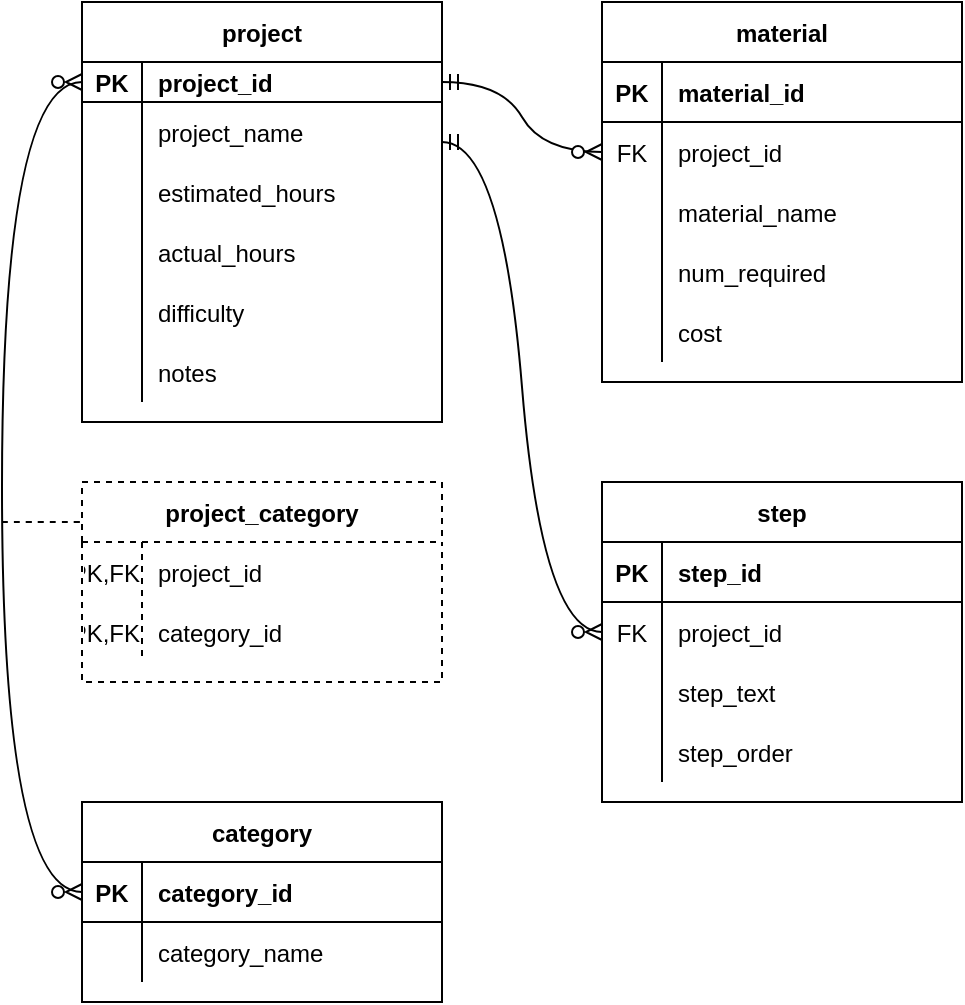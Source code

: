 <mxfile version="20.2.3" type="device"><diagram id="fUat5lkO9XodyyT2utKo" name="Page-1"><mxGraphModel dx="868" dy="553" grid="1" gridSize="10" guides="1" tooltips="1" connect="1" arrows="1" fold="1" page="1" pageScale="1" pageWidth="850" pageHeight="1100" math="0" shadow="0"><root><mxCell id="0"/><mxCell id="1" parent="0"/><mxCell id="f1u7NqMYXw3Qd8jjTcq7-1" value="project" style="shape=table;startSize=30;container=1;collapsible=1;childLayout=tableLayout;fixedRows=1;rowLines=0;fontStyle=1;align=center;resizeLast=1;" vertex="1" parent="1"><mxGeometry x="100" y="80" width="180" height="210" as="geometry"/></mxCell><mxCell id="f1u7NqMYXw3Qd8jjTcq7-2" value="" style="shape=tableRow;horizontal=0;startSize=0;swimlaneHead=0;swimlaneBody=0;fillColor=none;collapsible=0;dropTarget=0;points=[[0,0.5],[1,0.5]];portConstraint=eastwest;top=0;left=0;right=0;bottom=1;" vertex="1" parent="f1u7NqMYXw3Qd8jjTcq7-1"><mxGeometry y="30" width="180" height="20" as="geometry"/></mxCell><mxCell id="f1u7NqMYXw3Qd8jjTcq7-3" value="PK" style="shape=partialRectangle;connectable=0;fillColor=none;top=0;left=0;bottom=0;right=0;fontStyle=1;overflow=hidden;" vertex="1" parent="f1u7NqMYXw3Qd8jjTcq7-2"><mxGeometry width="30" height="20" as="geometry"><mxRectangle width="30" height="20" as="alternateBounds"/></mxGeometry></mxCell><mxCell id="f1u7NqMYXw3Qd8jjTcq7-4" value="project_id" style="shape=partialRectangle;connectable=0;fillColor=none;top=0;left=0;bottom=0;right=0;align=left;spacingLeft=6;fontStyle=1;overflow=hidden;" vertex="1" parent="f1u7NqMYXw3Qd8jjTcq7-2"><mxGeometry x="30" width="150" height="20" as="geometry"><mxRectangle width="150" height="20" as="alternateBounds"/></mxGeometry></mxCell><mxCell id="f1u7NqMYXw3Qd8jjTcq7-5" value="" style="shape=tableRow;horizontal=0;startSize=0;swimlaneHead=0;swimlaneBody=0;fillColor=none;collapsible=0;dropTarget=0;points=[[0,0.5],[1,0.5]];portConstraint=eastwest;top=0;left=0;right=0;bottom=0;" vertex="1" parent="f1u7NqMYXw3Qd8jjTcq7-1"><mxGeometry y="50" width="180" height="30" as="geometry"/></mxCell><mxCell id="f1u7NqMYXw3Qd8jjTcq7-6" value="" style="shape=partialRectangle;connectable=0;fillColor=none;top=0;left=0;bottom=0;right=0;editable=1;overflow=hidden;" vertex="1" parent="f1u7NqMYXw3Qd8jjTcq7-5"><mxGeometry width="30" height="30" as="geometry"><mxRectangle width="30" height="30" as="alternateBounds"/></mxGeometry></mxCell><mxCell id="f1u7NqMYXw3Qd8jjTcq7-7" value="project_name" style="shape=partialRectangle;connectable=0;fillColor=none;top=0;left=0;bottom=0;right=0;align=left;spacingLeft=6;overflow=hidden;" vertex="1" parent="f1u7NqMYXw3Qd8jjTcq7-5"><mxGeometry x="30" width="150" height="30" as="geometry"><mxRectangle width="150" height="30" as="alternateBounds"/></mxGeometry></mxCell><mxCell id="f1u7NqMYXw3Qd8jjTcq7-8" value="" style="shape=tableRow;horizontal=0;startSize=0;swimlaneHead=0;swimlaneBody=0;fillColor=none;collapsible=0;dropTarget=0;points=[[0,0.5],[1,0.5]];portConstraint=eastwest;top=0;left=0;right=0;bottom=0;" vertex="1" parent="f1u7NqMYXw3Qd8jjTcq7-1"><mxGeometry y="80" width="180" height="30" as="geometry"/></mxCell><mxCell id="f1u7NqMYXw3Qd8jjTcq7-9" value="" style="shape=partialRectangle;connectable=0;fillColor=none;top=0;left=0;bottom=0;right=0;editable=1;overflow=hidden;" vertex="1" parent="f1u7NqMYXw3Qd8jjTcq7-8"><mxGeometry width="30" height="30" as="geometry"><mxRectangle width="30" height="30" as="alternateBounds"/></mxGeometry></mxCell><mxCell id="f1u7NqMYXw3Qd8jjTcq7-10" value="estimated_hours" style="shape=partialRectangle;connectable=0;fillColor=none;top=0;left=0;bottom=0;right=0;align=left;spacingLeft=6;overflow=hidden;" vertex="1" parent="f1u7NqMYXw3Qd8jjTcq7-8"><mxGeometry x="30" width="150" height="30" as="geometry"><mxRectangle width="150" height="30" as="alternateBounds"/></mxGeometry></mxCell><mxCell id="f1u7NqMYXw3Qd8jjTcq7-11" value="" style="shape=tableRow;horizontal=0;startSize=0;swimlaneHead=0;swimlaneBody=0;fillColor=none;collapsible=0;dropTarget=0;points=[[0,0.5],[1,0.5]];portConstraint=eastwest;top=0;left=0;right=0;bottom=0;" vertex="1" parent="f1u7NqMYXw3Qd8jjTcq7-1"><mxGeometry y="110" width="180" height="30" as="geometry"/></mxCell><mxCell id="f1u7NqMYXw3Qd8jjTcq7-12" value="" style="shape=partialRectangle;connectable=0;fillColor=none;top=0;left=0;bottom=0;right=0;editable=1;overflow=hidden;" vertex="1" parent="f1u7NqMYXw3Qd8jjTcq7-11"><mxGeometry width="30" height="30" as="geometry"><mxRectangle width="30" height="30" as="alternateBounds"/></mxGeometry></mxCell><mxCell id="f1u7NqMYXw3Qd8jjTcq7-13" value="actual_hours" style="shape=partialRectangle;connectable=0;fillColor=none;top=0;left=0;bottom=0;right=0;align=left;spacingLeft=6;overflow=hidden;" vertex="1" parent="f1u7NqMYXw3Qd8jjTcq7-11"><mxGeometry x="30" width="150" height="30" as="geometry"><mxRectangle width="150" height="30" as="alternateBounds"/></mxGeometry></mxCell><mxCell id="f1u7NqMYXw3Qd8jjTcq7-14" style="shape=tableRow;horizontal=0;startSize=0;swimlaneHead=0;swimlaneBody=0;fillColor=none;collapsible=0;dropTarget=0;points=[[0,0.5],[1,0.5]];portConstraint=eastwest;top=0;left=0;right=0;bottom=0;" vertex="1" parent="f1u7NqMYXw3Qd8jjTcq7-1"><mxGeometry y="140" width="180" height="30" as="geometry"/></mxCell><mxCell id="f1u7NqMYXw3Qd8jjTcq7-15" style="shape=partialRectangle;connectable=0;fillColor=none;top=0;left=0;bottom=0;right=0;editable=1;overflow=hidden;" vertex="1" parent="f1u7NqMYXw3Qd8jjTcq7-14"><mxGeometry width="30" height="30" as="geometry"><mxRectangle width="30" height="30" as="alternateBounds"/></mxGeometry></mxCell><mxCell id="f1u7NqMYXw3Qd8jjTcq7-16" value="difficulty" style="shape=partialRectangle;connectable=0;fillColor=none;top=0;left=0;bottom=0;right=0;align=left;spacingLeft=6;overflow=hidden;" vertex="1" parent="f1u7NqMYXw3Qd8jjTcq7-14"><mxGeometry x="30" width="150" height="30" as="geometry"><mxRectangle width="150" height="30" as="alternateBounds"/></mxGeometry></mxCell><mxCell id="f1u7NqMYXw3Qd8jjTcq7-17" style="shape=tableRow;horizontal=0;startSize=0;swimlaneHead=0;swimlaneBody=0;fillColor=none;collapsible=0;dropTarget=0;points=[[0,0.5],[1,0.5]];portConstraint=eastwest;top=0;left=0;right=0;bottom=0;" vertex="1" parent="f1u7NqMYXw3Qd8jjTcq7-1"><mxGeometry y="170" width="180" height="30" as="geometry"/></mxCell><mxCell id="f1u7NqMYXw3Qd8jjTcq7-18" style="shape=partialRectangle;connectable=0;fillColor=none;top=0;left=0;bottom=0;right=0;editable=1;overflow=hidden;" vertex="1" parent="f1u7NqMYXw3Qd8jjTcq7-17"><mxGeometry width="30" height="30" as="geometry"><mxRectangle width="30" height="30" as="alternateBounds"/></mxGeometry></mxCell><mxCell id="f1u7NqMYXw3Qd8jjTcq7-19" value="notes" style="shape=partialRectangle;connectable=0;fillColor=none;top=0;left=0;bottom=0;right=0;align=left;spacingLeft=6;overflow=hidden;" vertex="1" parent="f1u7NqMYXw3Qd8jjTcq7-17"><mxGeometry x="30" width="150" height="30" as="geometry"><mxRectangle width="150" height="30" as="alternateBounds"/></mxGeometry></mxCell><mxCell id="f1u7NqMYXw3Qd8jjTcq7-20" value="material" style="shape=table;startSize=30;container=1;collapsible=1;childLayout=tableLayout;fixedRows=1;rowLines=0;fontStyle=1;align=center;resizeLast=1;" vertex="1" parent="1"><mxGeometry x="360" y="80" width="180" height="190" as="geometry"/></mxCell><mxCell id="f1u7NqMYXw3Qd8jjTcq7-21" value="" style="shape=tableRow;horizontal=0;startSize=0;swimlaneHead=0;swimlaneBody=0;fillColor=none;collapsible=0;dropTarget=0;points=[[0,0.5],[1,0.5]];portConstraint=eastwest;top=0;left=0;right=0;bottom=1;" vertex="1" parent="f1u7NqMYXw3Qd8jjTcq7-20"><mxGeometry y="30" width="180" height="30" as="geometry"/></mxCell><mxCell id="f1u7NqMYXw3Qd8jjTcq7-22" value="PK" style="shape=partialRectangle;connectable=0;fillColor=none;top=0;left=0;bottom=0;right=0;fontStyle=1;overflow=hidden;" vertex="1" parent="f1u7NqMYXw3Qd8jjTcq7-21"><mxGeometry width="30" height="30" as="geometry"><mxRectangle width="30" height="30" as="alternateBounds"/></mxGeometry></mxCell><mxCell id="f1u7NqMYXw3Qd8jjTcq7-23" value="material_id" style="shape=partialRectangle;connectable=0;fillColor=none;top=0;left=0;bottom=0;right=0;align=left;spacingLeft=6;fontStyle=1;overflow=hidden;" vertex="1" parent="f1u7NqMYXw3Qd8jjTcq7-21"><mxGeometry x="30" width="150" height="30" as="geometry"><mxRectangle width="150" height="30" as="alternateBounds"/></mxGeometry></mxCell><mxCell id="f1u7NqMYXw3Qd8jjTcq7-24" value="" style="shape=tableRow;horizontal=0;startSize=0;swimlaneHead=0;swimlaneBody=0;fillColor=none;collapsible=0;dropTarget=0;points=[[0,0.5],[1,0.5]];portConstraint=eastwest;top=0;left=0;right=0;bottom=0;" vertex="1" parent="f1u7NqMYXw3Qd8jjTcq7-20"><mxGeometry y="60" width="180" height="30" as="geometry"/></mxCell><mxCell id="f1u7NqMYXw3Qd8jjTcq7-25" value="FK" style="shape=partialRectangle;connectable=0;fillColor=none;top=0;left=0;bottom=0;right=0;editable=1;overflow=hidden;" vertex="1" parent="f1u7NqMYXw3Qd8jjTcq7-24"><mxGeometry width="30" height="30" as="geometry"><mxRectangle width="30" height="30" as="alternateBounds"/></mxGeometry></mxCell><mxCell id="f1u7NqMYXw3Qd8jjTcq7-26" value="project_id" style="shape=partialRectangle;connectable=0;fillColor=none;top=0;left=0;bottom=0;right=0;align=left;spacingLeft=6;overflow=hidden;" vertex="1" parent="f1u7NqMYXw3Qd8jjTcq7-24"><mxGeometry x="30" width="150" height="30" as="geometry"><mxRectangle width="150" height="30" as="alternateBounds"/></mxGeometry></mxCell><mxCell id="f1u7NqMYXw3Qd8jjTcq7-27" value="" style="shape=tableRow;horizontal=0;startSize=0;swimlaneHead=0;swimlaneBody=0;fillColor=none;collapsible=0;dropTarget=0;points=[[0,0.5],[1,0.5]];portConstraint=eastwest;top=0;left=0;right=0;bottom=0;" vertex="1" parent="f1u7NqMYXw3Qd8jjTcq7-20"><mxGeometry y="90" width="180" height="30" as="geometry"/></mxCell><mxCell id="f1u7NqMYXw3Qd8jjTcq7-28" value="" style="shape=partialRectangle;connectable=0;fillColor=none;top=0;left=0;bottom=0;right=0;editable=1;overflow=hidden;" vertex="1" parent="f1u7NqMYXw3Qd8jjTcq7-27"><mxGeometry width="30" height="30" as="geometry"><mxRectangle width="30" height="30" as="alternateBounds"/></mxGeometry></mxCell><mxCell id="f1u7NqMYXw3Qd8jjTcq7-29" value="material_name" style="shape=partialRectangle;connectable=0;fillColor=none;top=0;left=0;bottom=0;right=0;align=left;spacingLeft=6;overflow=hidden;" vertex="1" parent="f1u7NqMYXw3Qd8jjTcq7-27"><mxGeometry x="30" width="150" height="30" as="geometry"><mxRectangle width="150" height="30" as="alternateBounds"/></mxGeometry></mxCell><mxCell id="f1u7NqMYXw3Qd8jjTcq7-30" value="" style="shape=tableRow;horizontal=0;startSize=0;swimlaneHead=0;swimlaneBody=0;fillColor=none;collapsible=0;dropTarget=0;points=[[0,0.5],[1,0.5]];portConstraint=eastwest;top=0;left=0;right=0;bottom=0;" vertex="1" parent="f1u7NqMYXw3Qd8jjTcq7-20"><mxGeometry y="120" width="180" height="30" as="geometry"/></mxCell><mxCell id="f1u7NqMYXw3Qd8jjTcq7-31" value="" style="shape=partialRectangle;connectable=0;fillColor=none;top=0;left=0;bottom=0;right=0;editable=1;overflow=hidden;" vertex="1" parent="f1u7NqMYXw3Qd8jjTcq7-30"><mxGeometry width="30" height="30" as="geometry"><mxRectangle width="30" height="30" as="alternateBounds"/></mxGeometry></mxCell><mxCell id="f1u7NqMYXw3Qd8jjTcq7-32" value="num_required" style="shape=partialRectangle;connectable=0;fillColor=none;top=0;left=0;bottom=0;right=0;align=left;spacingLeft=6;overflow=hidden;" vertex="1" parent="f1u7NqMYXw3Qd8jjTcq7-30"><mxGeometry x="30" width="150" height="30" as="geometry"><mxRectangle width="150" height="30" as="alternateBounds"/></mxGeometry></mxCell><mxCell id="f1u7NqMYXw3Qd8jjTcq7-72" style="shape=tableRow;horizontal=0;startSize=0;swimlaneHead=0;swimlaneBody=0;fillColor=none;collapsible=0;dropTarget=0;points=[[0,0.5],[1,0.5]];portConstraint=eastwest;top=0;left=0;right=0;bottom=0;" vertex="1" parent="f1u7NqMYXw3Qd8jjTcq7-20"><mxGeometry y="150" width="180" height="30" as="geometry"/></mxCell><mxCell id="f1u7NqMYXw3Qd8jjTcq7-73" style="shape=partialRectangle;connectable=0;fillColor=none;top=0;left=0;bottom=0;right=0;editable=1;overflow=hidden;" vertex="1" parent="f1u7NqMYXw3Qd8jjTcq7-72"><mxGeometry width="30" height="30" as="geometry"><mxRectangle width="30" height="30" as="alternateBounds"/></mxGeometry></mxCell><mxCell id="f1u7NqMYXw3Qd8jjTcq7-74" value="cost" style="shape=partialRectangle;connectable=0;fillColor=none;top=0;left=0;bottom=0;right=0;align=left;spacingLeft=6;overflow=hidden;" vertex="1" parent="f1u7NqMYXw3Qd8jjTcq7-72"><mxGeometry x="30" width="150" height="30" as="geometry"><mxRectangle width="150" height="30" as="alternateBounds"/></mxGeometry></mxCell><mxCell id="f1u7NqMYXw3Qd8jjTcq7-33" value="step" style="shape=table;startSize=30;container=1;collapsible=1;childLayout=tableLayout;fixedRows=1;rowLines=0;fontStyle=1;align=center;resizeLast=1;" vertex="1" parent="1"><mxGeometry x="360" y="320" width="180" height="160" as="geometry"/></mxCell><mxCell id="f1u7NqMYXw3Qd8jjTcq7-34" value="" style="shape=tableRow;horizontal=0;startSize=0;swimlaneHead=0;swimlaneBody=0;fillColor=none;collapsible=0;dropTarget=0;points=[[0,0.5],[1,0.5]];portConstraint=eastwest;top=0;left=0;right=0;bottom=1;" vertex="1" parent="f1u7NqMYXw3Qd8jjTcq7-33"><mxGeometry y="30" width="180" height="30" as="geometry"/></mxCell><mxCell id="f1u7NqMYXw3Qd8jjTcq7-35" value="PK" style="shape=partialRectangle;connectable=0;fillColor=none;top=0;left=0;bottom=0;right=0;fontStyle=1;overflow=hidden;" vertex="1" parent="f1u7NqMYXw3Qd8jjTcq7-34"><mxGeometry width="30" height="30" as="geometry"><mxRectangle width="30" height="30" as="alternateBounds"/></mxGeometry></mxCell><mxCell id="f1u7NqMYXw3Qd8jjTcq7-36" value="step_id" style="shape=partialRectangle;connectable=0;fillColor=none;top=0;left=0;bottom=0;right=0;align=left;spacingLeft=6;fontStyle=1;overflow=hidden;" vertex="1" parent="f1u7NqMYXw3Qd8jjTcq7-34"><mxGeometry x="30" width="150" height="30" as="geometry"><mxRectangle width="150" height="30" as="alternateBounds"/></mxGeometry></mxCell><mxCell id="f1u7NqMYXw3Qd8jjTcq7-37" value="" style="shape=tableRow;horizontal=0;startSize=0;swimlaneHead=0;swimlaneBody=0;fillColor=none;collapsible=0;dropTarget=0;points=[[0,0.5],[1,0.5]];portConstraint=eastwest;top=0;left=0;right=0;bottom=0;" vertex="1" parent="f1u7NqMYXw3Qd8jjTcq7-33"><mxGeometry y="60" width="180" height="30" as="geometry"/></mxCell><mxCell id="f1u7NqMYXw3Qd8jjTcq7-38" value="FK" style="shape=partialRectangle;connectable=0;fillColor=none;top=0;left=0;bottom=0;right=0;editable=1;overflow=hidden;" vertex="1" parent="f1u7NqMYXw3Qd8jjTcq7-37"><mxGeometry width="30" height="30" as="geometry"><mxRectangle width="30" height="30" as="alternateBounds"/></mxGeometry></mxCell><mxCell id="f1u7NqMYXw3Qd8jjTcq7-39" value="project_id" style="shape=partialRectangle;connectable=0;fillColor=none;top=0;left=0;bottom=0;right=0;align=left;spacingLeft=6;overflow=hidden;" vertex="1" parent="f1u7NqMYXw3Qd8jjTcq7-37"><mxGeometry x="30" width="150" height="30" as="geometry"><mxRectangle width="150" height="30" as="alternateBounds"/></mxGeometry></mxCell><mxCell id="f1u7NqMYXw3Qd8jjTcq7-40" value="" style="shape=tableRow;horizontal=0;startSize=0;swimlaneHead=0;swimlaneBody=0;fillColor=none;collapsible=0;dropTarget=0;points=[[0,0.5],[1,0.5]];portConstraint=eastwest;top=0;left=0;right=0;bottom=0;" vertex="1" parent="f1u7NqMYXw3Qd8jjTcq7-33"><mxGeometry y="90" width="180" height="30" as="geometry"/></mxCell><mxCell id="f1u7NqMYXw3Qd8jjTcq7-41" value="" style="shape=partialRectangle;connectable=0;fillColor=none;top=0;left=0;bottom=0;right=0;editable=1;overflow=hidden;" vertex="1" parent="f1u7NqMYXw3Qd8jjTcq7-40"><mxGeometry width="30" height="30" as="geometry"><mxRectangle width="30" height="30" as="alternateBounds"/></mxGeometry></mxCell><mxCell id="f1u7NqMYXw3Qd8jjTcq7-42" value="step_text" style="shape=partialRectangle;connectable=0;fillColor=none;top=0;left=0;bottom=0;right=0;align=left;spacingLeft=6;overflow=hidden;" vertex="1" parent="f1u7NqMYXw3Qd8jjTcq7-40"><mxGeometry x="30" width="150" height="30" as="geometry"><mxRectangle width="150" height="30" as="alternateBounds"/></mxGeometry></mxCell><mxCell id="f1u7NqMYXw3Qd8jjTcq7-43" value="" style="shape=tableRow;horizontal=0;startSize=0;swimlaneHead=0;swimlaneBody=0;fillColor=none;collapsible=0;dropTarget=0;points=[[0,0.5],[1,0.5]];portConstraint=eastwest;top=0;left=0;right=0;bottom=0;" vertex="1" parent="f1u7NqMYXw3Qd8jjTcq7-33"><mxGeometry y="120" width="180" height="30" as="geometry"/></mxCell><mxCell id="f1u7NqMYXw3Qd8jjTcq7-44" value="" style="shape=partialRectangle;connectable=0;fillColor=none;top=0;left=0;bottom=0;right=0;editable=1;overflow=hidden;" vertex="1" parent="f1u7NqMYXw3Qd8jjTcq7-43"><mxGeometry width="30" height="30" as="geometry"><mxRectangle width="30" height="30" as="alternateBounds"/></mxGeometry></mxCell><mxCell id="f1u7NqMYXw3Qd8jjTcq7-45" value="step_order" style="shape=partialRectangle;connectable=0;fillColor=none;top=0;left=0;bottom=0;right=0;align=left;spacingLeft=6;overflow=hidden;" vertex="1" parent="f1u7NqMYXw3Qd8jjTcq7-43"><mxGeometry x="30" width="150" height="30" as="geometry"><mxRectangle width="150" height="30" as="alternateBounds"/></mxGeometry></mxCell><mxCell id="f1u7NqMYXw3Qd8jjTcq7-46" value="project_category" style="shape=table;startSize=30;container=1;collapsible=1;childLayout=tableLayout;fixedRows=1;rowLines=0;fontStyle=1;align=center;resizeLast=1;dashed=1;" vertex="1" parent="1"><mxGeometry x="100" y="320" width="180" height="100" as="geometry"/></mxCell><mxCell id="f1u7NqMYXw3Qd8jjTcq7-50" value="" style="shape=tableRow;horizontal=0;startSize=0;swimlaneHead=0;swimlaneBody=0;fillColor=none;collapsible=0;dropTarget=0;points=[[0,0.5],[1,0.5]];portConstraint=eastwest;top=0;left=0;right=0;bottom=0;" vertex="1" parent="f1u7NqMYXw3Qd8jjTcq7-46"><mxGeometry y="30" width="180" height="30" as="geometry"/></mxCell><mxCell id="f1u7NqMYXw3Qd8jjTcq7-51" value="PK,FK1" style="shape=partialRectangle;connectable=0;fillColor=none;top=0;left=0;bottom=0;right=0;editable=1;overflow=hidden;" vertex="1" parent="f1u7NqMYXw3Qd8jjTcq7-50"><mxGeometry width="30" height="30" as="geometry"><mxRectangle width="30" height="30" as="alternateBounds"/></mxGeometry></mxCell><mxCell id="f1u7NqMYXw3Qd8jjTcq7-52" value="project_id" style="shape=partialRectangle;connectable=0;fillColor=none;top=0;left=0;bottom=0;right=0;align=left;spacingLeft=6;overflow=hidden;" vertex="1" parent="f1u7NqMYXw3Qd8jjTcq7-50"><mxGeometry x="30" width="150" height="30" as="geometry"><mxRectangle width="150" height="30" as="alternateBounds"/></mxGeometry></mxCell><mxCell id="f1u7NqMYXw3Qd8jjTcq7-53" value="" style="shape=tableRow;horizontal=0;startSize=0;swimlaneHead=0;swimlaneBody=0;fillColor=none;collapsible=0;dropTarget=0;points=[[0,0.5],[1,0.5]];portConstraint=eastwest;top=0;left=0;right=0;bottom=0;" vertex="1" parent="f1u7NqMYXw3Qd8jjTcq7-46"><mxGeometry y="60" width="180" height="30" as="geometry"/></mxCell><mxCell id="f1u7NqMYXw3Qd8jjTcq7-54" value="PK,FK2" style="shape=partialRectangle;connectable=0;fillColor=none;top=0;left=0;bottom=0;right=0;editable=1;overflow=hidden;" vertex="1" parent="f1u7NqMYXw3Qd8jjTcq7-53"><mxGeometry width="30" height="30" as="geometry"><mxRectangle width="30" height="30" as="alternateBounds"/></mxGeometry></mxCell><mxCell id="f1u7NqMYXw3Qd8jjTcq7-55" value="category_id" style="shape=partialRectangle;connectable=0;fillColor=none;top=0;left=0;bottom=0;right=0;align=left;spacingLeft=6;overflow=hidden;" vertex="1" parent="f1u7NqMYXw3Qd8jjTcq7-53"><mxGeometry x="30" width="150" height="30" as="geometry"><mxRectangle width="150" height="30" as="alternateBounds"/></mxGeometry></mxCell><mxCell id="f1u7NqMYXw3Qd8jjTcq7-59" value="category" style="shape=table;startSize=30;container=1;collapsible=1;childLayout=tableLayout;fixedRows=1;rowLines=0;fontStyle=1;align=center;resizeLast=1;" vertex="1" parent="1"><mxGeometry x="100" y="480" width="180" height="100" as="geometry"/></mxCell><mxCell id="f1u7NqMYXw3Qd8jjTcq7-60" value="" style="shape=tableRow;horizontal=0;startSize=0;swimlaneHead=0;swimlaneBody=0;fillColor=none;collapsible=0;dropTarget=0;points=[[0,0.5],[1,0.5]];portConstraint=eastwest;top=0;left=0;right=0;bottom=1;" vertex="1" parent="f1u7NqMYXw3Qd8jjTcq7-59"><mxGeometry y="30" width="180" height="30" as="geometry"/></mxCell><mxCell id="f1u7NqMYXw3Qd8jjTcq7-61" value="PK" style="shape=partialRectangle;connectable=0;fillColor=none;top=0;left=0;bottom=0;right=0;fontStyle=1;overflow=hidden;" vertex="1" parent="f1u7NqMYXw3Qd8jjTcq7-60"><mxGeometry width="30" height="30" as="geometry"><mxRectangle width="30" height="30" as="alternateBounds"/></mxGeometry></mxCell><mxCell id="f1u7NqMYXw3Qd8jjTcq7-62" value="category_id" style="shape=partialRectangle;connectable=0;fillColor=none;top=0;left=0;bottom=0;right=0;align=left;spacingLeft=6;fontStyle=1;overflow=hidden;" vertex="1" parent="f1u7NqMYXw3Qd8jjTcq7-60"><mxGeometry x="30" width="150" height="30" as="geometry"><mxRectangle width="150" height="30" as="alternateBounds"/></mxGeometry></mxCell><mxCell id="f1u7NqMYXw3Qd8jjTcq7-63" value="" style="shape=tableRow;horizontal=0;startSize=0;swimlaneHead=0;swimlaneBody=0;fillColor=none;collapsible=0;dropTarget=0;points=[[0,0.5],[1,0.5]];portConstraint=eastwest;top=0;left=0;right=0;bottom=0;" vertex="1" parent="f1u7NqMYXw3Qd8jjTcq7-59"><mxGeometry y="60" width="180" height="30" as="geometry"/></mxCell><mxCell id="f1u7NqMYXw3Qd8jjTcq7-64" value="" style="shape=partialRectangle;connectable=0;fillColor=none;top=0;left=0;bottom=0;right=0;editable=1;overflow=hidden;" vertex="1" parent="f1u7NqMYXw3Qd8jjTcq7-63"><mxGeometry width="30" height="30" as="geometry"><mxRectangle width="30" height="30" as="alternateBounds"/></mxGeometry></mxCell><mxCell id="f1u7NqMYXw3Qd8jjTcq7-65" value="category_name" style="shape=partialRectangle;connectable=0;fillColor=none;top=0;left=0;bottom=0;right=0;align=left;spacingLeft=6;overflow=hidden;" vertex="1" parent="f1u7NqMYXw3Qd8jjTcq7-63"><mxGeometry x="30" width="150" height="30" as="geometry"><mxRectangle width="150" height="30" as="alternateBounds"/></mxGeometry></mxCell><mxCell id="f1u7NqMYXw3Qd8jjTcq7-80" value="" style="fontSize=12;html=1;endArrow=ERzeroToMany;endFill=1;startArrow=ERzeroToMany;rounded=0;exitX=0;exitY=0.5;exitDx=0;exitDy=0;edgeStyle=orthogonalEdgeStyle;curved=1;" edge="1" parent="1" source="f1u7NqMYXw3Qd8jjTcq7-60"><mxGeometry width="100" height="100" relative="1" as="geometry"><mxPoint y="220" as="sourcePoint"/><mxPoint x="100" y="120" as="targetPoint"/><Array as="points"><mxPoint x="60" y="525"/><mxPoint x="60" y="120"/></Array></mxGeometry></mxCell><mxCell id="f1u7NqMYXw3Qd8jjTcq7-84" value="" style="endArrow=none;html=1;rounded=0;curved=1;dashed=1;" edge="1" parent="1"><mxGeometry relative="1" as="geometry"><mxPoint x="60" y="340" as="sourcePoint"/><mxPoint x="100" y="340" as="targetPoint"/></mxGeometry></mxCell><mxCell id="f1u7NqMYXw3Qd8jjTcq7-85" value="" style="edgeStyle=entityRelationEdgeStyle;fontSize=12;html=1;endArrow=ERzeroToMany;startArrow=ERmandOne;rounded=0;curved=1;exitX=1;exitY=0.5;exitDx=0;exitDy=0;" edge="1" parent="1" source="f1u7NqMYXw3Qd8jjTcq7-2"><mxGeometry width="100" height="100" relative="1" as="geometry"><mxPoint x="280" y="170" as="sourcePoint"/><mxPoint x="360" y="155" as="targetPoint"/></mxGeometry></mxCell><mxCell id="f1u7NqMYXw3Qd8jjTcq7-86" value="" style="edgeStyle=entityRelationEdgeStyle;fontSize=12;html=1;endArrow=ERzeroToMany;startArrow=ERmandOne;rounded=0;curved=1;exitX=1;exitY=0.5;exitDx=0;exitDy=0;entryX=0;entryY=0.5;entryDx=0;entryDy=0;" edge="1" parent="1" target="f1u7NqMYXw3Qd8jjTcq7-37"><mxGeometry width="100" height="100" relative="1" as="geometry"><mxPoint x="280" y="150" as="sourcePoint"/><mxPoint x="360" y="185" as="targetPoint"/></mxGeometry></mxCell></root></mxGraphModel></diagram></mxfile>